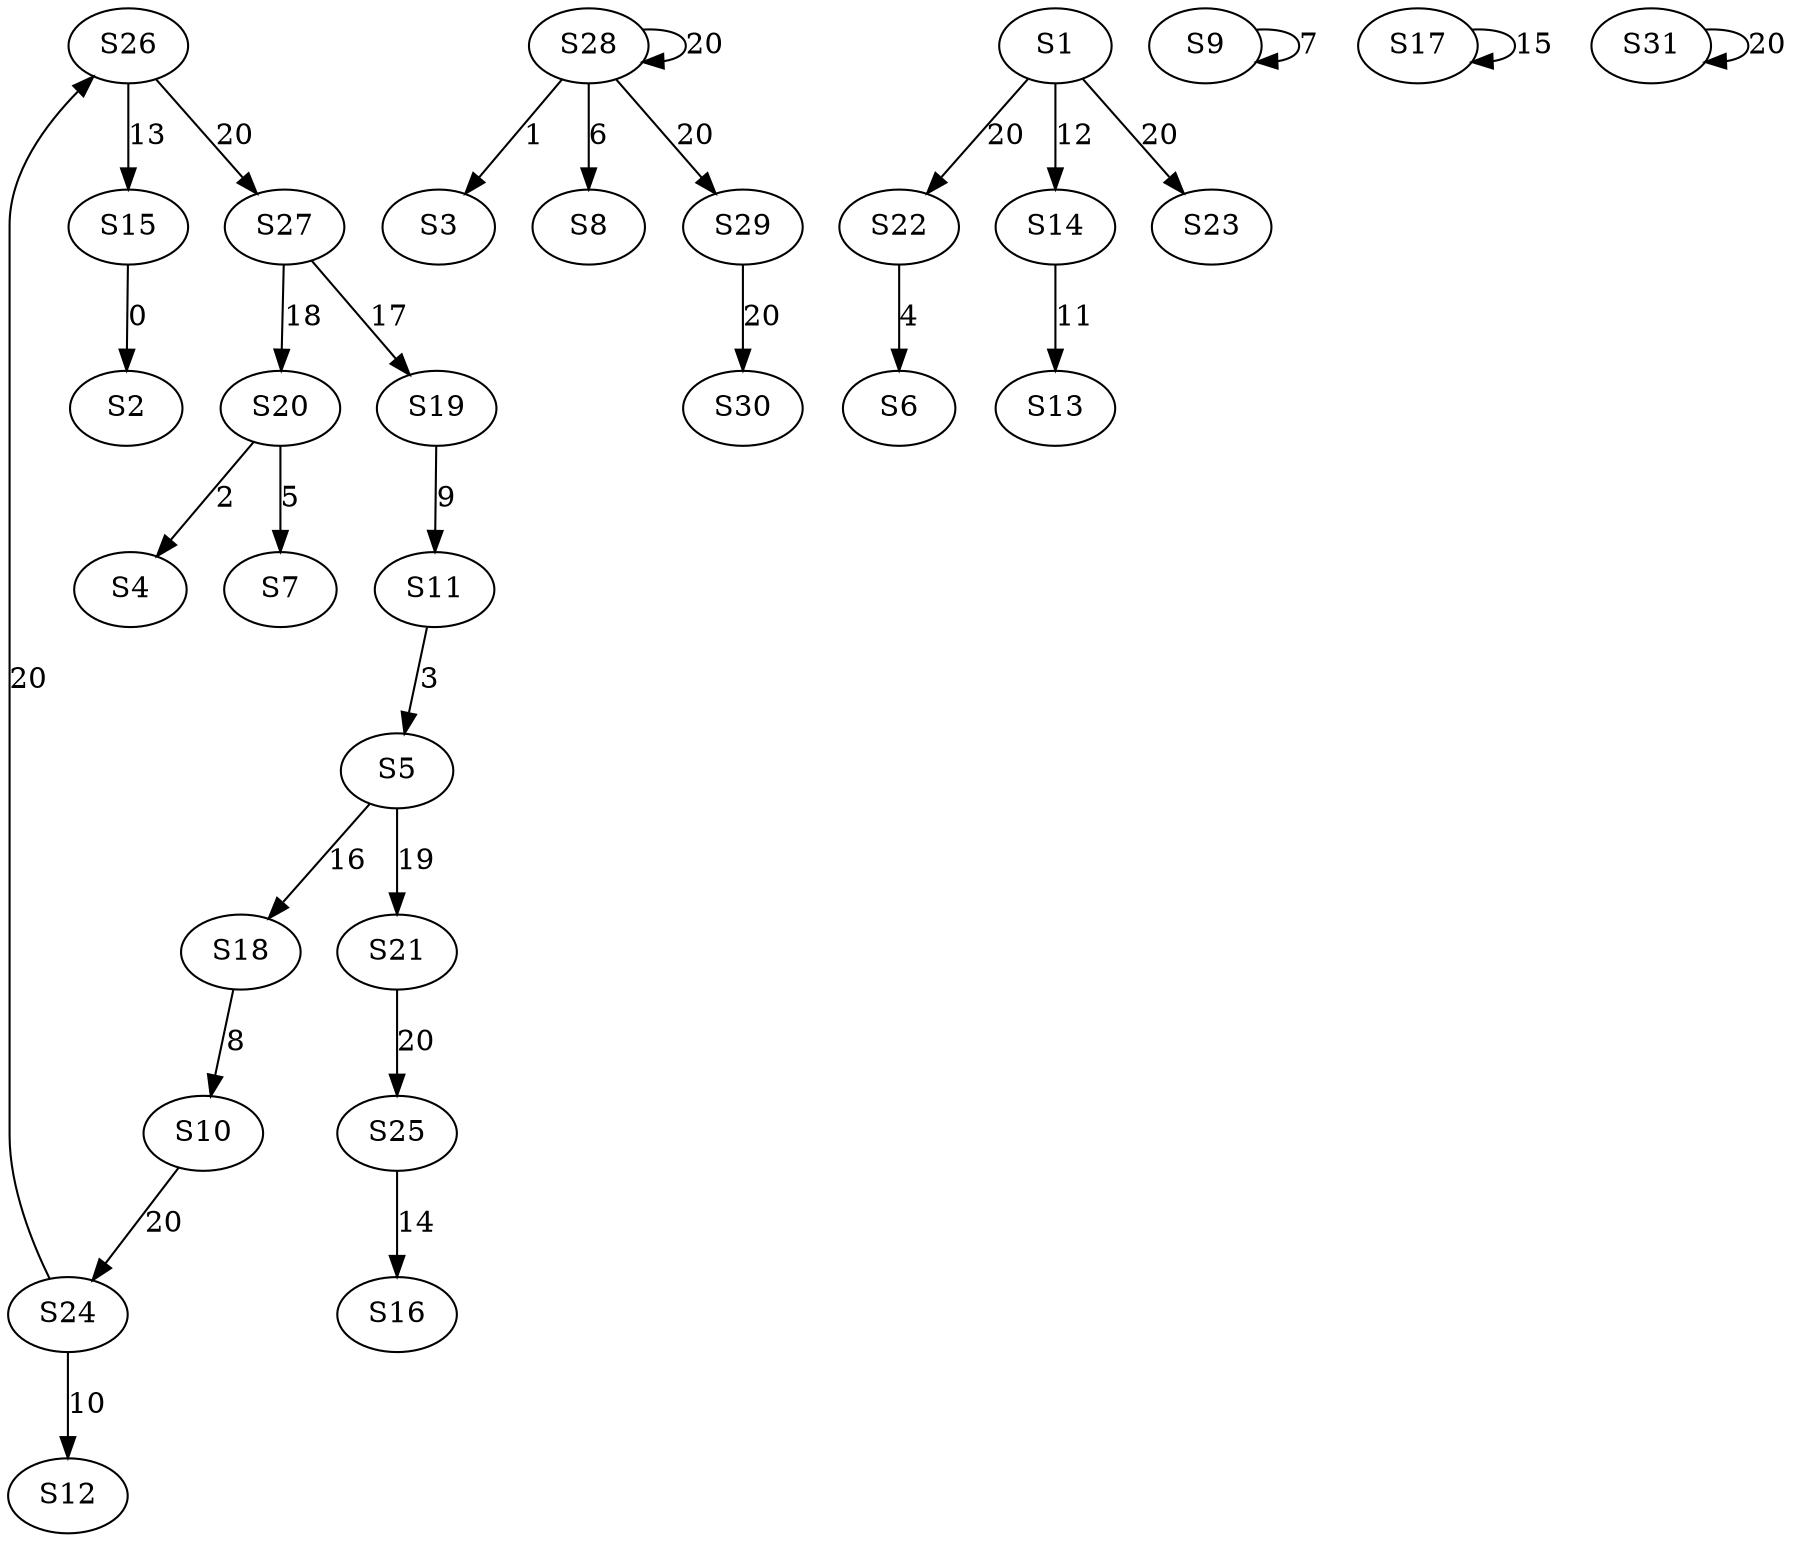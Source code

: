 strict digraph {
	S15 -> S2 [ label = 0 ];
	S28 -> S3 [ label = 1 ];
	S20 -> S4 [ label = 2 ];
	S11 -> S5 [ label = 3 ];
	S22 -> S6 [ label = 4 ];
	S20 -> S7 [ label = 5 ];
	S28 -> S8 [ label = 6 ];
	S9 -> S9 [ label = 7 ];
	S18 -> S10 [ label = 8 ];
	S19 -> S11 [ label = 9 ];
	S24 -> S12 [ label = 10 ];
	S14 -> S13 [ label = 11 ];
	S1 -> S14 [ label = 12 ];
	S26 -> S15 [ label = 13 ];
	S25 -> S16 [ label = 14 ];
	S17 -> S17 [ label = 15 ];
	S5 -> S18 [ label = 16 ];
	S27 -> S19 [ label = 17 ];
	S27 -> S20 [ label = 18 ];
	S5 -> S21 [ label = 19 ];
	S1 -> S22 [ label = 20 ];
	S1 -> S23 [ label = 20 ];
	S10 -> S24 [ label = 20 ];
	S21 -> S25 [ label = 20 ];
	S24 -> S26 [ label = 20 ];
	S26 -> S27 [ label = 20 ];
	S28 -> S28 [ label = 20 ];
	S28 -> S29 [ label = 20 ];
	S29 -> S30 [ label = 20 ];
	S31 -> S31 [ label = 20 ];
}